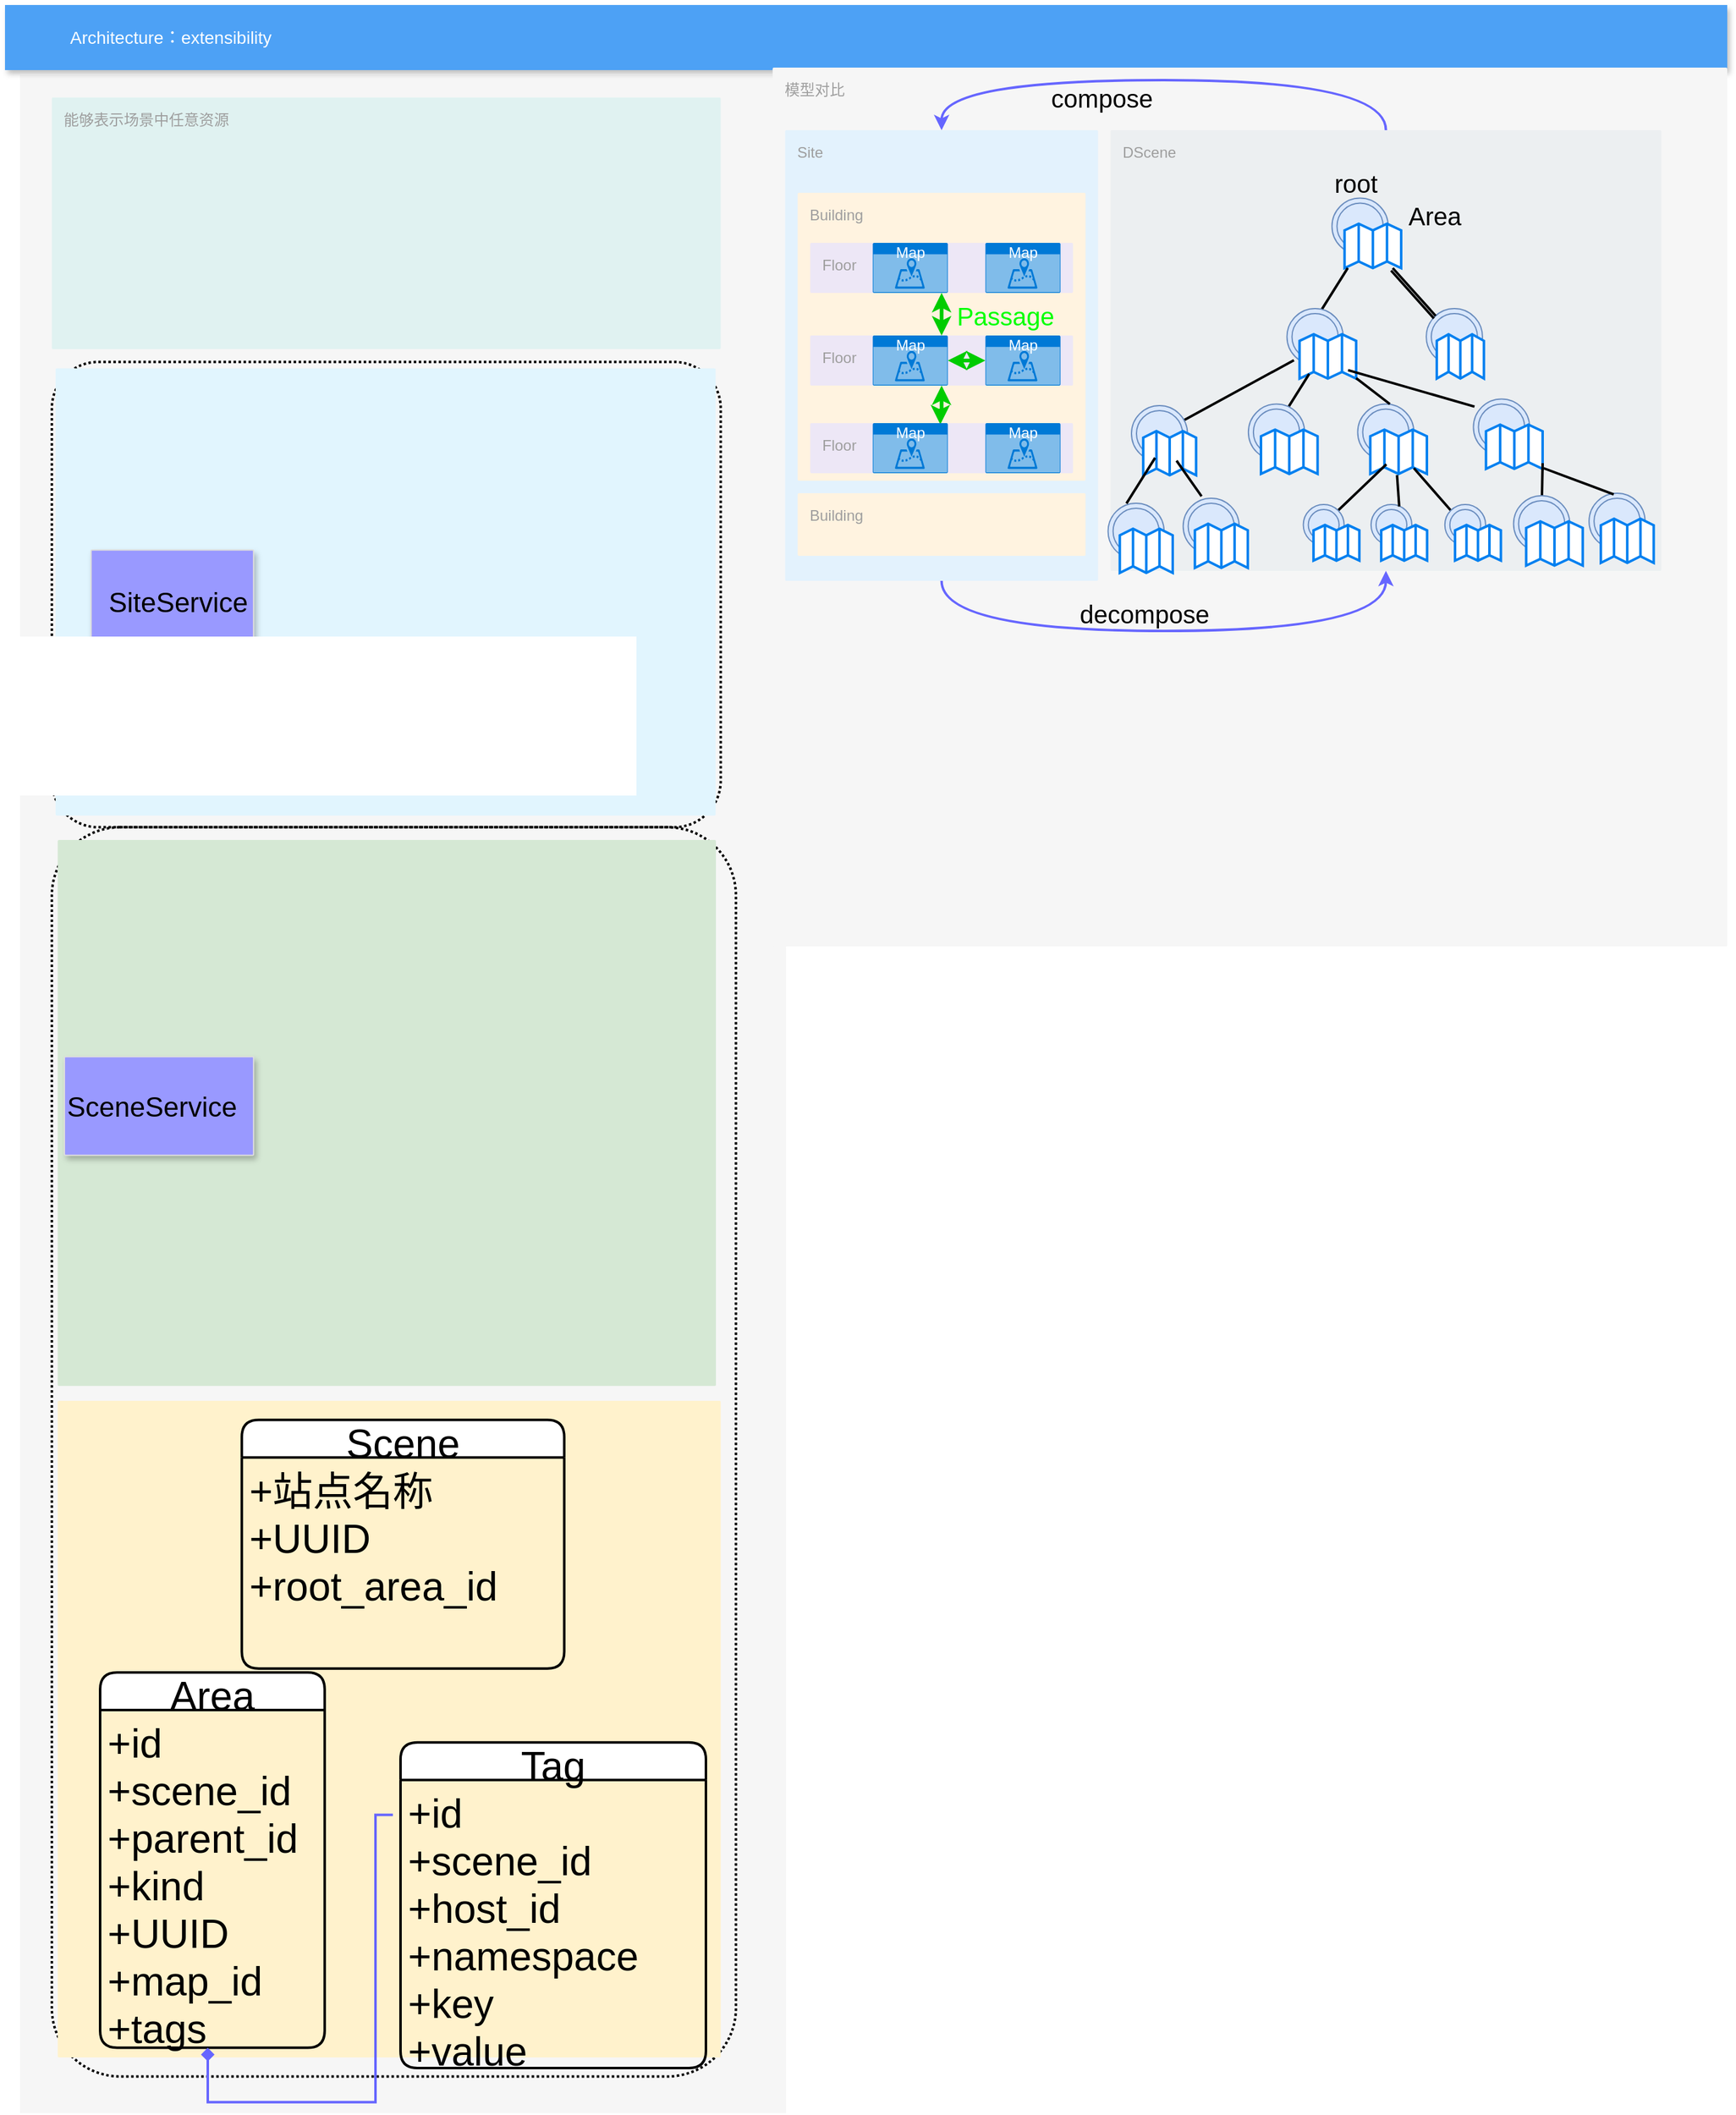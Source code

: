 <mxfile version="17.4.6" type="github">
  <diagram id="f106602c-feb2-e66a-4537-3a34d633f6aa" name="Page-1">
    <mxGraphModel dx="2060" dy="1194" grid="1" gridSize="4" guides="1" tooltips="1" connect="1" arrows="1" fold="1" page="1" pageScale="1" pageWidth="1169" pageHeight="827" background="none" math="0" shadow="0">
      <root>
        <mxCell id="0" />
        <mxCell id="1" parent="0" />
        <mxCell id="14" value="" style="fillColor=#F6F6F6;strokeColor=none;shadow=0;gradientColor=none;fontSize=14;align=left;spacing=10;fontColor=#717171;9E9E9E;verticalAlign=top;spacingTop=-4;fontStyle=0;spacingLeft=40;html=1;" parent="1" vertex="1">
          <mxGeometry x="460" y="96" width="612" height="1628" as="geometry" />
        </mxCell>
        <mxCell id="tvqW-mT6Z6pj6yy6xD2d-580" value="" style="rounded=1;arcSize=10;dashed=1;fillColor=none;gradientColor=none;dashPattern=1 1;strokeWidth=2;" vertex="1" parent="14">
          <mxGeometry x="25.415" y="600.794" width="546.585" height="997.93" as="geometry" />
        </mxCell>
        <mxCell id="MLptsEWVuVLRwVdw8l3M-595" value="" style="rounded=1;arcSize=10;dashed=1;fillColor=none;gradientColor=none;dashPattern=1 1;strokeWidth=2;" parent="14" vertex="1">
          <mxGeometry x="25.415" y="229.116" width="534.414" height="371.678" as="geometry" />
        </mxCell>
        <mxCell id="580" value="" style="rounded=1;absoluteArcSize=1;arcSize=2;html=1;strokeColor=none;gradientColor=none;shadow=0;dashed=0;strokeColor=none;fontSize=12;fontColor=#9E9E9E;align=left;verticalAlign=top;spacing=10;spacingTop=-4;fillColor=#E1F5FE;" parent="14" vertex="1">
          <mxGeometry x="28.397" y="234.208" width="527.376" height="357.244" as="geometry" />
        </mxCell>
        <mxCell id="572" value="" style="strokeColor=#dddddd;fillColor=#9999FF;shadow=1;strokeWidth=1;rounded=1;absoluteArcSize=1;arcSize=2;fontSize=10;fontColor=#9E9E9E;align=center;html=1;" parent="14" vertex="1">
          <mxGeometry x="56.794" y="379.404" width="129.816" height="71.115" as="geometry" />
        </mxCell>
        <mxCell id="MLptsEWVuVLRwVdw8l3M-589" value="" style="rounded=1;absoluteArcSize=1;arcSize=2;html=1;strokeColor=#82b366;shadow=0;dashed=0;strokeColor=none;fontSize=12;align=left;verticalAlign=top;spacing=10;spacingTop=-4;fillColor=#d5e8d4;" parent="14" vertex="1">
          <mxGeometry x="30.11" y="610.978" width="525.89" height="436.109" as="geometry" />
        </mxCell>
        <mxCell id="MLptsEWVuVLRwVdw8l3M-590" value="" style="rounded=1;absoluteArcSize=1;arcSize=2;html=1;strokeColor=#d6b656;shadow=0;dashed=0;strokeColor=none;fontSize=12;align=left;verticalAlign=top;spacing=10;spacingTop=-4;fillColor=#fff2cc;" parent="14" vertex="1">
          <mxGeometry x="30.111" y="1059.027" width="529.719" height="524.422" as="geometry" />
        </mxCell>
        <mxCell id="MLptsEWVuVLRwVdw8l3M-593" value="" style="strokeColor=#dddddd;fillColor=#9999FF;shadow=1;strokeWidth=1;rounded=1;absoluteArcSize=1;arcSize=2;fontSize=10;fontColor=#9E9E9E;align=center;html=1;" parent="14" vertex="1">
          <mxGeometry x="35.496" y="784.088" width="151.113" height="78.829" as="geometry" />
        </mxCell>
        <mxCell id="MLptsEWVuVLRwVdw8l3M-607" value="&lt;span style=&quot;font-size: 22px&quot;&gt;SiteService&lt;/span&gt;" style="text;html=1;resizable=0;autosize=1;align=center;verticalAlign=middle;points=[];fillColor=none;strokeColor=none;rounded=0;" parent="14" vertex="1">
          <mxGeometry x="60.848" y="412.416" width="130" height="20" as="geometry" />
        </mxCell>
        <mxCell id="MLptsEWVuVLRwVdw8l3M-609" value="SceneService" style="text;html=1;resizable=0;autosize=1;align=center;verticalAlign=middle;points=[];fillColor=none;strokeColor=none;rounded=0;fontSize=22;" parent="14" vertex="1">
          <mxGeometry x="30.109" y="809.548" width="150" height="30" as="geometry" />
        </mxCell>
        <mxCell id="tvqW-mT6Z6pj6yy6xD2d-581" value="能够表示场景中任意资源" style="sketch=0;points=[[0,0,0],[0.25,0,0],[0.5,0,0],[0.75,0,0],[1,0,0],[1,0.25,0],[1,0.5,0],[1,0.75,0],[1,1,0],[0.75,1,0],[0.5,1,0],[0.25,1,0],[0,1,0],[0,0.75,0],[0,0.5,0],[0,0.25,0]];rounded=1;absoluteArcSize=1;arcSize=2;html=1;strokeColor=none;gradientColor=none;shadow=0;dashed=0;fontSize=12;fontColor=#9E9E9E;align=left;verticalAlign=top;spacing=10;spacingTop=-4;fillColor=#E0F2F1;" vertex="1" parent="14">
          <mxGeometry x="25.415" y="17.82" width="534.414" height="201.113" as="geometry" />
        </mxCell>
        <mxCell id="tvqW-mT6Z6pj6yy6xD2d-582" value="Scene" style="swimlane;childLayout=stackLayout;horizontal=1;startSize=30;horizontalStack=0;rounded=1;fontSize=32;fontStyle=0;strokeWidth=2;resizeParent=0;resizeLast=1;shadow=0;dashed=0;align=center;" vertex="1" parent="14">
          <mxGeometry x="177.201" y="1074.302" width="257.603" height="198.568" as="geometry" />
        </mxCell>
        <mxCell id="tvqW-mT6Z6pj6yy6xD2d-583" value="+站点名称&#xa;+UUID&#xa;+root_area_id" style="align=left;strokeColor=none;fillColor=none;spacingLeft=4;fontSize=32;verticalAlign=top;resizable=0;rotatable=0;part=1;" vertex="1" parent="tvqW-mT6Z6pj6yy6xD2d-582">
          <mxGeometry y="30" width="257.603" height="168.568" as="geometry" />
        </mxCell>
        <mxCell id="tvqW-mT6Z6pj6yy6xD2d-584" value="Area" style="swimlane;childLayout=stackLayout;horizontal=1;startSize=30;horizontalStack=0;rounded=1;fontSize=32;fontStyle=0;strokeWidth=2;resizeParent=0;resizeLast=1;shadow=0;dashed=0;align=center;" vertex="1" parent="14">
          <mxGeometry x="64" y="1275.999" width="179.41" height="299.791" as="geometry" />
        </mxCell>
        <mxCell id="tvqW-mT6Z6pj6yy6xD2d-585" value="+id&#xa;+scene_id&#xa;+parent_id&#xa;+kind&#xa;+UUID&#xa;+map_id&#xa;+tags" style="align=left;strokeColor=none;fillColor=none;spacingLeft=4;fontSize=32;verticalAlign=top;resizable=0;rotatable=0;part=1;" vertex="1" parent="tvqW-mT6Z6pj6yy6xD2d-584">
          <mxGeometry y="30" width="179.41" height="269.791" as="geometry" />
        </mxCell>
        <mxCell id="tvqW-mT6Z6pj6yy6xD2d-587" value="Tag" style="swimlane;childLayout=stackLayout;horizontal=1;startSize=30;horizontalStack=0;rounded=1;fontSize=32;fontStyle=0;strokeWidth=2;resizeParent=0;resizeLast=1;shadow=0;dashed=0;align=center;" vertex="1" parent="14">
          <mxGeometry x="304" y="1331.86" width="244" height="260.14" as="geometry" />
        </mxCell>
        <mxCell id="tvqW-mT6Z6pj6yy6xD2d-588" value="+id&#xa;+scene_id&#xa;+host_id&#xa;+namespace&#xa;+key&#xa;+value&#xa;" style="align=left;strokeColor=none;fillColor=none;spacingLeft=4;fontSize=32;verticalAlign=top;resizable=0;rotatable=0;part=1;" vertex="1" parent="tvqW-mT6Z6pj6yy6xD2d-587">
          <mxGeometry y="30" width="244" height="230.14" as="geometry" />
        </mxCell>
        <mxCell id="tvqW-mT6Z6pj6yy6xD2d-586" style="edgeStyle=orthogonalEdgeStyle;rounded=0;orthogonalLoop=1;jettySize=auto;html=1;fontColor=#7F00FF;endArrow=diamond;endFill=1;strokeColor=#6666FF;strokeWidth=2;exitX=-0.025;exitY=0.121;exitDx=0;exitDy=0;exitPerimeter=0;" edge="1" parent="14" source="tvqW-mT6Z6pj6yy6xD2d-588" target="tvqW-mT6Z6pj6yy6xD2d-585">
          <mxGeometry relative="1" as="geometry">
            <mxPoint x="654" y="1063.775" as="targetPoint" />
            <Array as="points">
              <mxPoint x="298" y="1390.312" />
              <mxPoint x="284" y="1390.312" />
              <mxPoint x="284" y="1619.317" />
              <mxPoint x="150" y="1619.317" />
            </Array>
          </mxGeometry>
        </mxCell>
        <mxCell id="2" value="Architecture：extensibility" style="fillColor=#4DA1F5;strokeColor=none;shadow=1;gradientColor=none;fontSize=14;align=left;spacingLeft=50;fontColor=#ffffff;html=1;" parent="1" vertex="1">
          <mxGeometry x="448" y="40" width="1376" height="52" as="geometry" />
        </mxCell>
        <mxCell id="MLptsEWVuVLRwVdw8l3M-666" value="模型对比" style="sketch=0;points=[[0,0,0],[0.25,0,0],[0.5,0,0],[0.75,0,0],[1,0,0],[1,0.25,0],[1,0.5,0],[1,0.75,0],[1,1,0],[0.75,1,0],[0.5,1,0],[0.25,1,0],[0,1,0],[0,0.75,0],[0,0.5,0],[0,0.25,0]];rounded=1;absoluteArcSize=1;arcSize=2;html=1;strokeColor=none;gradientColor=none;shadow=0;dashed=0;fontSize=12;fontColor=#9E9E9E;align=left;verticalAlign=top;spacing=10;spacingTop=-4;fillColor=#F6F6F6;" parent="1" vertex="1">
          <mxGeometry x="1061.3" y="90" width="762.7" height="702" as="geometry" />
        </mxCell>
        <mxCell id="MLptsEWVuVLRwVdw8l3M-667" value="Site" style="sketch=0;points=[[0,0,0],[0.25,0,0],[0.5,0,0],[0.75,0,0],[1,0,0],[1,0.25,0],[1,0.5,0],[1,0.75,0],[1,1,0],[0.75,1,0],[0.5,1,0],[0.25,1,0],[0,1,0],[0,0.75,0],[0,0.5,0],[0,0.25,0]];rounded=1;absoluteArcSize=1;arcSize=2;html=1;strokeColor=none;gradientColor=none;shadow=0;dashed=0;fontSize=12;fontColor=#9E9E9E;align=left;verticalAlign=top;spacing=10;spacingTop=-4;fillColor=#E3F2FD;" parent="MLptsEWVuVLRwVdw8l3M-666" vertex="1">
          <mxGeometry width="250" height="360" relative="1" as="geometry">
            <mxPoint x="10" y="50" as="offset" />
          </mxGeometry>
        </mxCell>
        <mxCell id="MLptsEWVuVLRwVdw8l3M-668" value="Building" style="sketch=0;points=[[0,0,0],[0.25,0,0],[0.5,0,0],[0.75,0,0],[1,0,0],[1,0.25,0],[1,0.5,0],[1,0.75,0],[1,1,0],[0.75,1,0],[0.5,1,0],[0.25,1,0],[0,1,0],[0,0.75,0],[0,0.5,0],[0,0.25,0]];rounded=1;absoluteArcSize=1;arcSize=2;html=1;strokeColor=none;gradientColor=none;shadow=0;dashed=0;fontSize=12;fontColor=#9E9E9E;align=left;verticalAlign=top;spacing=10;spacingTop=-4;fillColor=#FFF3E0;" parent="MLptsEWVuVLRwVdw8l3M-667" vertex="1">
          <mxGeometry width="230" height="230" relative="1" as="geometry">
            <mxPoint x="10" y="50" as="offset" />
          </mxGeometry>
        </mxCell>
        <mxCell id="MLptsEWVuVLRwVdw8l3M-687" value="" style="group" parent="MLptsEWVuVLRwVdw8l3M-668" vertex="1" connectable="0">
          <mxGeometry x="10" y="40" width="210" height="40" as="geometry" />
        </mxCell>
        <mxCell id="MLptsEWVuVLRwVdw8l3M-696" style="edgeStyle=orthogonalEdgeStyle;rounded=0;orthogonalLoop=1;jettySize=auto;html=1;fontSize=20;startArrow=classic;startFill=1;strokeColor=#00CC00;strokeWidth=3;" parent="MLptsEWVuVLRwVdw8l3M-687" source="MLptsEWVuVLRwVdw8l3M-669" target="MLptsEWVuVLRwVdw8l3M-689" edge="1">
          <mxGeometry relative="1" as="geometry" />
        </mxCell>
        <mxCell id="MLptsEWVuVLRwVdw8l3M-669" value="Floor" style="sketch=0;points=[[0,0,0],[0.25,0,0],[0.5,0,0],[0.75,0,0],[1,0,0],[1,0.25,0],[1,0.5,0],[1,0.75,0],[1,1,0],[0.75,1,0],[0.5,1,0],[0.25,1,0],[0,1,0],[0,0.75,0],[0,0.5,0],[0,0.25,0]];rounded=1;absoluteArcSize=1;arcSize=2;html=1;strokeColor=none;gradientColor=none;shadow=0;dashed=0;fontSize=12;fontColor=#9E9E9E;align=left;verticalAlign=top;spacing=10;spacingTop=-4;fillColor=#EDE7F6;" parent="MLptsEWVuVLRwVdw8l3M-687" vertex="1">
          <mxGeometry width="210" height="40" relative="1" as="geometry">
            <mxPoint as="offset" />
          </mxGeometry>
        </mxCell>
        <mxCell id="MLptsEWVuVLRwVdw8l3M-685" value="Map" style="html=1;strokeColor=none;fillColor=#0079D6;labelPosition=center;verticalLabelPosition=middle;verticalAlign=top;align=center;fontSize=12;outlineConnect=0;spacingTop=-6;fontColor=#FFFFFF;sketch=0;shape=mxgraph.sitemap.map;" parent="MLptsEWVuVLRwVdw8l3M-687" vertex="1">
          <mxGeometry x="50" width="60" height="40" as="geometry" />
        </mxCell>
        <mxCell id="MLptsEWVuVLRwVdw8l3M-686" value="Map" style="html=1;strokeColor=none;fillColor=#0079D6;labelPosition=center;verticalLabelPosition=middle;verticalAlign=top;align=center;fontSize=12;outlineConnect=0;spacingTop=-6;fontColor=#FFFFFF;sketch=0;shape=mxgraph.sitemap.map;" parent="MLptsEWVuVLRwVdw8l3M-687" vertex="1">
          <mxGeometry x="140" width="60" height="40" as="geometry" />
        </mxCell>
        <mxCell id="MLptsEWVuVLRwVdw8l3M-688" value="" style="group" parent="MLptsEWVuVLRwVdw8l3M-668" vertex="1" connectable="0">
          <mxGeometry x="10" y="114" width="210" height="40" as="geometry" />
        </mxCell>
        <mxCell id="MLptsEWVuVLRwVdw8l3M-689" value="Floor" style="sketch=0;points=[[0,0,0],[0.25,0,0],[0.5,0,0],[0.75,0,0],[1,0,0],[1,0.25,0],[1,0.5,0],[1,0.75,0],[1,1,0],[0.75,1,0],[0.5,1,0],[0.25,1,0],[0,1,0],[0,0.75,0],[0,0.5,0],[0,0.25,0]];rounded=1;absoluteArcSize=1;arcSize=2;html=1;strokeColor=none;gradientColor=none;shadow=0;dashed=0;fontSize=12;fontColor=#9E9E9E;align=left;verticalAlign=top;spacing=10;spacingTop=-4;fillColor=#EDE7F6;" parent="MLptsEWVuVLRwVdw8l3M-688" vertex="1">
          <mxGeometry width="210" height="40" relative="1" as="geometry">
            <mxPoint as="offset" />
          </mxGeometry>
        </mxCell>
        <mxCell id="MLptsEWVuVLRwVdw8l3M-698" style="edgeStyle=orthogonalEdgeStyle;rounded=0;orthogonalLoop=1;jettySize=auto;html=1;entryX=0.9;entryY=0.025;entryDx=0;entryDy=0;entryPerimeter=0;fontSize=20;startArrow=classic;startFill=1;strokeColor=#00CC00;strokeWidth=3;" parent="MLptsEWVuVLRwVdw8l3M-688" source="MLptsEWVuVLRwVdw8l3M-689" target="MLptsEWVuVLRwVdw8l3M-694" edge="1">
          <mxGeometry relative="1" as="geometry" />
        </mxCell>
        <mxCell id="MLptsEWVuVLRwVdw8l3M-697" style="edgeStyle=orthogonalEdgeStyle;rounded=0;orthogonalLoop=1;jettySize=auto;html=1;exitX=1;exitY=0.5;exitDx=0;exitDy=0;exitPerimeter=0;fontSize=20;startArrow=classic;startFill=1;strokeColor=#00CC00;strokeWidth=3;" parent="MLptsEWVuVLRwVdw8l3M-688" source="MLptsEWVuVLRwVdw8l3M-690" target="MLptsEWVuVLRwVdw8l3M-691" edge="1">
          <mxGeometry relative="1" as="geometry" />
        </mxCell>
        <mxCell id="MLptsEWVuVLRwVdw8l3M-690" value="Map" style="html=1;strokeColor=none;fillColor=#0079D6;labelPosition=center;verticalLabelPosition=middle;verticalAlign=top;align=center;fontSize=12;outlineConnect=0;spacingTop=-6;fontColor=#FFFFFF;sketch=0;shape=mxgraph.sitemap.map;" parent="MLptsEWVuVLRwVdw8l3M-688" vertex="1">
          <mxGeometry x="50" width="60" height="40" as="geometry" />
        </mxCell>
        <mxCell id="MLptsEWVuVLRwVdw8l3M-691" value="Map" style="html=1;strokeColor=none;fillColor=#0079D6;labelPosition=center;verticalLabelPosition=middle;verticalAlign=top;align=center;fontSize=12;outlineConnect=0;spacingTop=-6;fontColor=#FFFFFF;sketch=0;shape=mxgraph.sitemap.map;" parent="MLptsEWVuVLRwVdw8l3M-688" vertex="1">
          <mxGeometry x="140" width="60" height="40" as="geometry" />
        </mxCell>
        <mxCell id="MLptsEWVuVLRwVdw8l3M-692" value="" style="group" parent="MLptsEWVuVLRwVdw8l3M-668" vertex="1" connectable="0">
          <mxGeometry x="10" y="184" width="210" height="40" as="geometry" />
        </mxCell>
        <mxCell id="MLptsEWVuVLRwVdw8l3M-693" value="Floor" style="sketch=0;points=[[0,0,0],[0.25,0,0],[0.5,0,0],[0.75,0,0],[1,0,0],[1,0.25,0],[1,0.5,0],[1,0.75,0],[1,1,0],[0.75,1,0],[0.5,1,0],[0.25,1,0],[0,1,0],[0,0.75,0],[0,0.5,0],[0,0.25,0]];rounded=1;absoluteArcSize=1;arcSize=2;html=1;strokeColor=none;gradientColor=none;shadow=0;dashed=0;fontSize=12;fontColor=#9E9E9E;align=left;verticalAlign=top;spacing=10;spacingTop=-4;fillColor=#EDE7F6;" parent="MLptsEWVuVLRwVdw8l3M-692" vertex="1">
          <mxGeometry width="210" height="40" relative="1" as="geometry">
            <mxPoint as="offset" />
          </mxGeometry>
        </mxCell>
        <mxCell id="MLptsEWVuVLRwVdw8l3M-694" value="Map" style="html=1;strokeColor=none;fillColor=#0079D6;labelPosition=center;verticalLabelPosition=middle;verticalAlign=top;align=center;fontSize=12;outlineConnect=0;spacingTop=-6;fontColor=#FFFFFF;sketch=0;shape=mxgraph.sitemap.map;" parent="MLptsEWVuVLRwVdw8l3M-692" vertex="1">
          <mxGeometry x="50" width="60" height="40" as="geometry" />
        </mxCell>
        <mxCell id="MLptsEWVuVLRwVdw8l3M-695" value="Map" style="html=1;strokeColor=none;fillColor=#0079D6;labelPosition=center;verticalLabelPosition=middle;verticalAlign=top;align=center;fontSize=12;outlineConnect=0;spacingTop=-6;fontColor=#FFFFFF;sketch=0;shape=mxgraph.sitemap.map;" parent="MLptsEWVuVLRwVdw8l3M-692" vertex="1">
          <mxGeometry x="140" width="60" height="40" as="geometry" />
        </mxCell>
        <mxCell id="MLptsEWVuVLRwVdw8l3M-699" value="&lt;font color=&quot;#00ff00&quot;&gt;Passage&lt;/font&gt;" style="text;html=1;resizable=0;autosize=1;align=center;verticalAlign=middle;points=[];fillColor=none;strokeColor=none;rounded=0;fontSize=20;" parent="MLptsEWVuVLRwVdw8l3M-668" vertex="1">
          <mxGeometry x="120" y="82" width="92" height="32" as="geometry" />
        </mxCell>
        <mxCell id="MLptsEWVuVLRwVdw8l3M-681" value="Building" style="sketch=0;points=[[0,0,0],[0.25,0,0],[0.5,0,0],[0.75,0,0],[1,0,0],[1,0.25,0],[1,0.5,0],[1,0.75,0],[1,1,0],[0.75,1,0],[0.5,1,0],[0.25,1,0],[0,1,0],[0,0.75,0],[0,0.5,0],[0,0.25,0]];rounded=1;absoluteArcSize=1;arcSize=2;html=1;strokeColor=none;gradientColor=none;shadow=0;dashed=0;fontSize=12;fontColor=#9E9E9E;align=left;verticalAlign=top;spacing=10;spacingTop=-4;fillColor=#FFF3E0;" parent="MLptsEWVuVLRwVdw8l3M-667" vertex="1">
          <mxGeometry x="10" y="290" width="230" height="50" as="geometry" />
        </mxCell>
        <mxCell id="MLptsEWVuVLRwVdw8l3M-798" style="edgeStyle=orthogonalEdgeStyle;curved=1;rounded=0;orthogonalLoop=1;jettySize=auto;html=1;exitX=0.5;exitY=0;exitDx=0;exitDy=0;exitPerimeter=0;entryX=0.5;entryY=0;entryDx=0;entryDy=0;entryPerimeter=0;fontSize=20;fontColor=#000000;startArrow=none;startFill=0;strokeColor=#6666FF;strokeWidth=2;" parent="MLptsEWVuVLRwVdw8l3M-666" source="MLptsEWVuVLRwVdw8l3M-673" target="MLptsEWVuVLRwVdw8l3M-667" edge="1">
          <mxGeometry relative="1" as="geometry">
            <Array as="points">
              <mxPoint x="490" y="10" />
              <mxPoint x="135" y="10" />
            </Array>
          </mxGeometry>
        </mxCell>
        <mxCell id="MLptsEWVuVLRwVdw8l3M-673" value="DScene" style="sketch=0;points=[[0,0,0],[0.25,0,0],[0.5,0,0],[0.75,0,0],[1,0,0],[1,0.25,0],[1,0.5,0],[1,0.75,0],[1,1,0],[0.75,1,0],[0.5,1,0],[0.25,1,0],[0,1,0],[0,0.75,0],[0,0.5,0],[0,0.25,0]];rounded=1;absoluteArcSize=1;arcSize=2;html=1;strokeColor=none;gradientColor=none;shadow=0;dashed=0;fontSize=12;fontColor=#9E9E9E;align=left;verticalAlign=top;spacing=10;spacingTop=-4;fillColor=#ECEFF1;" parent="MLptsEWVuVLRwVdw8l3M-666" vertex="1">
          <mxGeometry width="440" height="352" relative="1" as="geometry">
            <mxPoint x="270" y="50" as="offset" />
          </mxGeometry>
        </mxCell>
        <mxCell id="MLptsEWVuVLRwVdw8l3M-705" value="" style="group" parent="MLptsEWVuVLRwVdw8l3M-666" vertex="1" connectable="0">
          <mxGeometry x="446.905" y="104.297" width="113.867" height="72.206" as="geometry" />
        </mxCell>
        <mxCell id="MLptsEWVuVLRwVdw8l3M-706" value="" style="ellipse;shape=doubleEllipse;whiteSpace=wrap;html=1;aspect=fixed;fontSize=46;fillColor=#dae8fc;strokeColor=#6c8ebf;" parent="MLptsEWVuVLRwVdw8l3M-705" vertex="1">
          <mxGeometry width="44.889" height="44.889" as="geometry" />
        </mxCell>
        <mxCell id="MLptsEWVuVLRwVdw8l3M-707" value="" style="shape=image;html=1;verticalAlign=top;verticalLabelPosition=bottom;labelBackgroundColor=#ffffff;imageAspect=0;aspect=fixed;image=https://cdn4.iconfinder.com/data/icons/travello-basic-ui-1/64/tag-128.png;fontSize=46;fontColor=#7F00FF;" parent="MLptsEWVuVLRwVdw8l3M-705" vertex="1">
          <mxGeometry x="60.302" y="41.803" width="20.521" height="20.521" as="geometry" />
        </mxCell>
        <mxCell id="MLptsEWVuVLRwVdw8l3M-708" value="" style="html=1;verticalLabelPosition=bottom;align=center;labelBackgroundColor=#ffffff;verticalAlign=top;strokeWidth=2;strokeColor=#0080F0;shadow=0;dashed=0;shape=mxgraph.ios7.icons.map;fontSize=46;fontColor=#7F00FF;" parent="MLptsEWVuVLRwVdw8l3M-705" vertex="1">
          <mxGeometry x="10.05" y="20.427" width="45.227" height="35.39" as="geometry" />
        </mxCell>
        <mxCell id="MLptsEWVuVLRwVdw8l3M-754" value="Area" style="text;html=1;resizable=0;autosize=1;align=center;verticalAlign=middle;points=[];fillColor=none;strokeColor=none;rounded=0;fontSize=20;fontColor=#000000;" parent="MLptsEWVuVLRwVdw8l3M-705" vertex="1">
          <mxGeometry x="53.937" y="-2.006" width="56" height="32" as="geometry" />
        </mxCell>
        <mxCell id="MLptsEWVuVLRwVdw8l3M-721" style="edgeStyle=none;html=1;labelBackgroundColor=none;endArrow=none;endFill=0;strokeWidth=2;fontFamily=Verdana;fontSize=15;fontColor=#036897;exitX=0.057;exitY=0.999;exitDx=0;exitDy=0;exitPerimeter=0;" parent="MLptsEWVuVLRwVdw8l3M-666" source="MLptsEWVuVLRwVdw8l3M-708" edge="1">
          <mxGeometry relative="1" as="geometry">
            <mxPoint x="453.817" y="160.458" as="sourcePoint" />
            <mxPoint x="436.632" y="196.56" as="targetPoint" />
          </mxGeometry>
        </mxCell>
        <mxCell id="MLptsEWVuVLRwVdw8l3M-723" value="&lt;font color=&quot;#000000&quot;&gt;root&lt;/font&gt;" style="text;html=1;resizable=0;autosize=1;align=center;verticalAlign=middle;points=[];fillColor=none;strokeColor=none;rounded=0;fontSize=20;fontColor=#00FF00;" parent="MLptsEWVuVLRwVdw8l3M-666" vertex="1">
          <mxGeometry x="441.768" y="76.217" width="48" height="32" as="geometry" />
        </mxCell>
        <mxCell id="MLptsEWVuVLRwVdw8l3M-725" value="" style="group" parent="MLptsEWVuVLRwVdw8l3M-666" vertex="1" connectable="0">
          <mxGeometry x="410.947" y="192.549" width="92.463" height="72.206" as="geometry" />
        </mxCell>
        <mxCell id="MLptsEWVuVLRwVdw8l3M-726" value="" style="ellipse;shape=doubleEllipse;whiteSpace=wrap;html=1;aspect=fixed;fontSize=46;fillColor=#dae8fc;strokeColor=#6c8ebf;" parent="MLptsEWVuVLRwVdw8l3M-725" vertex="1">
          <mxGeometry width="44.889" height="44.889" as="geometry" />
        </mxCell>
        <mxCell id="MLptsEWVuVLRwVdw8l3M-727" value="" style="shape=image;html=1;verticalAlign=top;verticalLabelPosition=bottom;labelBackgroundColor=#ffffff;imageAspect=0;aspect=fixed;image=https://cdn4.iconfinder.com/data/icons/travello-basic-ui-1/64/tag-128.png;fontSize=46;fontColor=#7F00FF;" parent="MLptsEWVuVLRwVdw8l3M-725" vertex="1">
          <mxGeometry x="60.302" y="41.803" width="20.521" height="20.521" as="geometry" />
        </mxCell>
        <mxCell id="MLptsEWVuVLRwVdw8l3M-728" value="" style="html=1;verticalLabelPosition=bottom;align=center;labelBackgroundColor=#ffffff;verticalAlign=top;strokeWidth=2;strokeColor=#0080F0;shadow=0;dashed=0;shape=mxgraph.ios7.icons.map;fontSize=46;fontColor=#7F00FF;" parent="MLptsEWVuVLRwVdw8l3M-725" vertex="1">
          <mxGeometry x="10.05" y="20.427" width="45.227" height="35.39" as="geometry" />
        </mxCell>
        <mxCell id="MLptsEWVuVLRwVdw8l3M-733" style="edgeStyle=none;html=1;labelBackgroundColor=none;endArrow=none;endFill=0;strokeWidth=2;fontFamily=Verdana;fontSize=15;fontColor=#036897;exitX=0.057;exitY=0.999;exitDx=0;exitDy=0;exitPerimeter=0;" parent="MLptsEWVuVLRwVdw8l3M-725" edge="1">
          <mxGeometry relative="1" as="geometry">
            <mxPoint x="17.765" y="52.151" as="sourcePoint" />
            <mxPoint x="-5.137" y="88.633" as="targetPoint" />
          </mxGeometry>
        </mxCell>
        <mxCell id="MLptsEWVuVLRwVdw8l3M-738" value="" style="group" parent="MLptsEWVuVLRwVdw8l3M-666" vertex="1" connectable="0">
          <mxGeometry x="467.453" y="268.766" width="92.463" height="72.206" as="geometry" />
        </mxCell>
        <mxCell id="MLptsEWVuVLRwVdw8l3M-739" value="" style="ellipse;shape=doubleEllipse;whiteSpace=wrap;html=1;aspect=fixed;fontSize=46;fillColor=#dae8fc;strokeColor=#6c8ebf;" parent="MLptsEWVuVLRwVdw8l3M-738" vertex="1">
          <mxGeometry width="44.889" height="44.889" as="geometry" />
        </mxCell>
        <mxCell id="MLptsEWVuVLRwVdw8l3M-740" value="" style="shape=image;html=1;verticalAlign=top;verticalLabelPosition=bottom;labelBackgroundColor=#ffffff;imageAspect=0;aspect=fixed;image=https://cdn4.iconfinder.com/data/icons/travello-basic-ui-1/64/tag-128.png;fontSize=46;fontColor=#7F00FF;" parent="MLptsEWVuVLRwVdw8l3M-738" vertex="1">
          <mxGeometry x="60.302" y="41.803" width="20.521" height="20.521" as="geometry" />
        </mxCell>
        <mxCell id="MLptsEWVuVLRwVdw8l3M-741" value="" style="html=1;verticalLabelPosition=bottom;align=center;labelBackgroundColor=#ffffff;verticalAlign=top;strokeWidth=2;strokeColor=#0080F0;shadow=0;dashed=0;shape=mxgraph.ios7.icons.map;fontSize=46;fontColor=#7F00FF;" parent="MLptsEWVuVLRwVdw8l3M-738" vertex="1">
          <mxGeometry x="10.05" y="20.427" width="45.227" height="35.39" as="geometry" />
        </mxCell>
        <mxCell id="MLptsEWVuVLRwVdw8l3M-763" style="edgeStyle=none;html=1;labelBackgroundColor=none;endArrow=none;endFill=0;strokeWidth=2;fontFamily=Verdana;fontSize=15;fontColor=#036897;exitX=0.057;exitY=0.999;exitDx=0;exitDy=0;exitPerimeter=0;entryX=1;entryY=0;entryDx=0;entryDy=0;" parent="MLptsEWVuVLRwVdw8l3M-738" target="MLptsEWVuVLRwVdw8l3M-766" edge="1">
          <mxGeometry relative="1" as="geometry">
            <mxPoint x="22.902" y="48.14" as="sourcePoint" />
            <mxPoint y="84.621" as="targetPoint" />
          </mxGeometry>
        </mxCell>
        <mxCell id="MLptsEWVuVLRwVdw8l3M-788" style="edgeStyle=none;html=1;labelBackgroundColor=none;endArrow=none;endFill=0;strokeWidth=2;fontFamily=Verdana;fontSize=15;fontColor=#036897;entryX=0;entryY=0;entryDx=0;entryDy=0;" parent="MLptsEWVuVLRwVdw8l3M-738" target="MLptsEWVuVLRwVdw8l3M-756" edge="1">
          <mxGeometry relative="1" as="geometry">
            <mxPoint x="44.885" y="51.238" as="sourcePoint" />
            <mxPoint x="79.117" y="89.458" as="targetPoint" />
          </mxGeometry>
        </mxCell>
        <mxCell id="MLptsEWVuVLRwVdw8l3M-734" value="" style="group" parent="MLptsEWVuVLRwVdw8l3M-666" vertex="1" connectable="0">
          <mxGeometry x="380.126" y="268.766" width="92.463" height="72.206" as="geometry" />
        </mxCell>
        <mxCell id="MLptsEWVuVLRwVdw8l3M-735" value="" style="ellipse;shape=doubleEllipse;whiteSpace=wrap;html=1;aspect=fixed;fontSize=46;fillColor=#dae8fc;strokeColor=#6c8ebf;" parent="MLptsEWVuVLRwVdw8l3M-734" vertex="1">
          <mxGeometry width="44.889" height="44.889" as="geometry" />
        </mxCell>
        <mxCell id="MLptsEWVuVLRwVdw8l3M-736" value="" style="shape=image;html=1;verticalAlign=top;verticalLabelPosition=bottom;labelBackgroundColor=#ffffff;imageAspect=0;aspect=fixed;image=https://cdn4.iconfinder.com/data/icons/travello-basic-ui-1/64/tag-128.png;fontSize=46;fontColor=#7F00FF;" parent="MLptsEWVuVLRwVdw8l3M-734" vertex="1">
          <mxGeometry x="60.302" y="41.803" width="20.521" height="20.521" as="geometry" />
        </mxCell>
        <mxCell id="MLptsEWVuVLRwVdw8l3M-737" value="" style="html=1;verticalLabelPosition=bottom;align=center;labelBackgroundColor=#ffffff;verticalAlign=top;strokeWidth=2;strokeColor=#0080F0;shadow=0;dashed=0;shape=mxgraph.ios7.icons.map;fontSize=46;fontColor=#7F00FF;" parent="MLptsEWVuVLRwVdw8l3M-734" vertex="1">
          <mxGeometry x="10.05" y="20.427" width="45.227" height="35.39" as="geometry" />
        </mxCell>
        <mxCell id="MLptsEWVuVLRwVdw8l3M-742" value="" style="group" parent="MLptsEWVuVLRwVdw8l3M-666" vertex="1" connectable="0">
          <mxGeometry x="559.916" y="264.754" width="92.463" height="72.206" as="geometry" />
        </mxCell>
        <mxCell id="MLptsEWVuVLRwVdw8l3M-743" value="" style="ellipse;shape=doubleEllipse;whiteSpace=wrap;html=1;aspect=fixed;fontSize=46;fillColor=#dae8fc;strokeColor=#6c8ebf;" parent="MLptsEWVuVLRwVdw8l3M-742" vertex="1">
          <mxGeometry width="44.889" height="44.889" as="geometry" />
        </mxCell>
        <mxCell id="MLptsEWVuVLRwVdw8l3M-744" value="" style="shape=image;html=1;verticalAlign=top;verticalLabelPosition=bottom;labelBackgroundColor=#ffffff;imageAspect=0;aspect=fixed;image=https://cdn4.iconfinder.com/data/icons/travello-basic-ui-1/64/tag-128.png;fontSize=46;fontColor=#7F00FF;" parent="MLptsEWVuVLRwVdw8l3M-742" vertex="1">
          <mxGeometry x="60.302" y="41.803" width="20.521" height="20.521" as="geometry" />
        </mxCell>
        <mxCell id="MLptsEWVuVLRwVdw8l3M-745" value="" style="html=1;verticalLabelPosition=bottom;align=center;labelBackgroundColor=#ffffff;verticalAlign=top;strokeWidth=2;strokeColor=#0080F0;shadow=0;dashed=0;shape=mxgraph.ios7.icons.map;fontSize=46;fontColor=#7F00FF;" parent="MLptsEWVuVLRwVdw8l3M-742" vertex="1">
          <mxGeometry x="10.05" y="20.427" width="45.227" height="35.39" as="geometry" />
        </mxCell>
        <mxCell id="MLptsEWVuVLRwVdw8l3M-793" style="edgeStyle=none;html=1;labelBackgroundColor=none;endArrow=none;endFill=0;strokeWidth=2;fontFamily=Verdana;fontSize=15;fontColor=#036897;exitX=0.057;exitY=0.999;exitDx=0;exitDy=0;exitPerimeter=0;" parent="MLptsEWVuVLRwVdw8l3M-742" target="MLptsEWVuVLRwVdw8l3M-774" edge="1">
          <mxGeometry relative="1" as="geometry">
            <mxPoint x="55.278" y="51.244" as="sourcePoint" />
            <mxPoint x="32.376" y="87.726" as="targetPoint" />
          </mxGeometry>
        </mxCell>
        <mxCell id="MLptsEWVuVLRwVdw8l3M-747" style="edgeStyle=none;html=1;labelBackgroundColor=none;endArrow=none;endFill=0;strokeWidth=2;fontFamily=Verdana;fontSize=15;fontColor=#036897;" parent="MLptsEWVuVLRwVdw8l3M-666" source="MLptsEWVuVLRwVdw8l3M-728" edge="1">
          <mxGeometry relative="1" as="geometry">
            <mxPoint x="516.039" y="232.284" as="sourcePoint" />
            <mxPoint x="493.137" y="268.766" as="targetPoint" />
          </mxGeometry>
        </mxCell>
        <mxCell id="MLptsEWVuVLRwVdw8l3M-729" value="" style="group" parent="MLptsEWVuVLRwVdw8l3M-666" vertex="1" connectable="0">
          <mxGeometry x="522.246" y="192.549" width="77.053" height="72.206" as="geometry" />
        </mxCell>
        <mxCell id="MLptsEWVuVLRwVdw8l3M-730" value="" style="ellipse;shape=doubleEllipse;whiteSpace=wrap;html=1;aspect=fixed;fontSize=46;fillColor=#dae8fc;strokeColor=#6c8ebf;" parent="MLptsEWVuVLRwVdw8l3M-729" vertex="1">
          <mxGeometry width="44.889" height="44.889" as="geometry" />
        </mxCell>
        <mxCell id="MLptsEWVuVLRwVdw8l3M-731" value="" style="shape=image;html=1;verticalAlign=top;verticalLabelPosition=bottom;labelBackgroundColor=#ffffff;imageAspect=0;aspect=fixed;image=https://cdn4.iconfinder.com/data/icons/travello-basic-ui-1/64/tag-128.png;fontSize=46;fontColor=#7F00FF;" parent="MLptsEWVuVLRwVdw8l3M-729" vertex="1">
          <mxGeometry x="50.252" y="41.803" width="20.521" height="20.521" as="geometry" />
        </mxCell>
        <mxCell id="MLptsEWVuVLRwVdw8l3M-732" value="" style="html=1;verticalLabelPosition=bottom;align=center;labelBackgroundColor=#ffffff;verticalAlign=top;strokeWidth=2;strokeColor=#0080F0;shadow=0;dashed=0;shape=mxgraph.ios7.icons.map;fontSize=46;fontColor=#7F00FF;" parent="MLptsEWVuVLRwVdw8l3M-729" vertex="1">
          <mxGeometry x="8.375" y="20.427" width="37.689" height="35.39" as="geometry" />
        </mxCell>
        <mxCell id="MLptsEWVuVLRwVdw8l3M-746" style="edgeStyle=none;html=1;labelBackgroundColor=none;endArrow=none;endFill=0;strokeWidth=2;fontFamily=Verdana;fontSize=15;fontColor=#036897;exitX=0.857;exitY=0.811;exitDx=0;exitDy=0;exitPerimeter=0;" parent="MLptsEWVuVLRwVdw8l3M-729" source="MLptsEWVuVLRwVdw8l3M-728" edge="1">
          <mxGeometry relative="1" as="geometry">
            <mxPoint x="57.611" y="41.802" as="sourcePoint" />
            <mxPoint x="38.526" y="78.283" as="targetPoint" />
          </mxGeometry>
        </mxCell>
        <mxCell id="MLptsEWVuVLRwVdw8l3M-722" style="edgeStyle=none;html=1;labelBackgroundColor=none;endArrow=none;endFill=0;strokeWidth=2;fontFamily=Verdana;fontSize=15;fontColor=#036897;" parent="MLptsEWVuVLRwVdw8l3M-666" source="MLptsEWVuVLRwVdw8l3M-708" target="MLptsEWVuVLRwVdw8l3M-730" edge="1">
          <mxGeometry relative="1" as="geometry">
            <mxPoint x="386.742" y="168.481" as="sourcePoint" />
            <mxPoint x="445.193" y="192.549" as="targetPoint" />
          </mxGeometry>
        </mxCell>
        <mxCell id="MLptsEWVuVLRwVdw8l3M-753" style="edgeStyle=none;html=1;labelBackgroundColor=none;endArrow=none;endFill=0;strokeWidth=2;fontFamily=Verdana;fontSize=15;fontColor=#036897;" parent="MLptsEWVuVLRwVdw8l3M-666" source="MLptsEWVuVLRwVdw8l3M-750" edge="1">
          <mxGeometry relative="1" as="geometry">
            <mxPoint x="315.497" y="204.581" as="sourcePoint" />
            <mxPoint x="416.512" y="233.736" as="targetPoint" />
          </mxGeometry>
        </mxCell>
        <mxCell id="MLptsEWVuVLRwVdw8l3M-765" value="" style="group" parent="MLptsEWVuVLRwVdw8l3M-666" vertex="1" connectable="0">
          <mxGeometry x="424" y="349" width="188" height="58" as="geometry" />
        </mxCell>
        <mxCell id="MLptsEWVuVLRwVdw8l3M-766" value="" style="ellipse;shape=doubleEllipse;whiteSpace=wrap;html=1;aspect=fixed;fontSize=46;fillColor=#dae8fc;strokeColor=#6c8ebf;" parent="MLptsEWVuVLRwVdw8l3M-765" vertex="1">
          <mxGeometry width="32.591" height="32.591" as="geometry" />
        </mxCell>
        <mxCell id="MLptsEWVuVLRwVdw8l3M-767" value="" style="shape=image;html=1;verticalAlign=top;verticalLabelPosition=bottom;labelBackgroundColor=#ffffff;imageAspect=0;aspect=fixed;image=https://cdn4.iconfinder.com/data/icons/travello-basic-ui-1/64/tag-128.png;fontSize=46;fontColor=#7F00FF;" parent="MLptsEWVuVLRwVdw8l3M-765" vertex="1">
          <mxGeometry x="48.863" y="33.579" width="14.899" height="14.899" as="geometry" />
        </mxCell>
        <mxCell id="MLptsEWVuVLRwVdw8l3M-768" value="" style="html=1;verticalLabelPosition=bottom;align=center;labelBackgroundColor=#ffffff;verticalAlign=top;strokeWidth=2;strokeColor=#0080F0;shadow=0;dashed=0;shape=mxgraph.ios7.icons.map;fontSize=46;fontColor=#7F00FF;" parent="MLptsEWVuVLRwVdw8l3M-765" vertex="1">
          <mxGeometry x="8.144" y="16.408" width="36.647" height="28.428" as="geometry" />
        </mxCell>
        <mxCell id="MLptsEWVuVLRwVdw8l3M-769" value="" style="group" parent="MLptsEWVuVLRwVdw8l3M-765" vertex="1" connectable="0">
          <mxGeometry x="54.111" width="133.889" height="58" as="geometry" />
        </mxCell>
        <mxCell id="MLptsEWVuVLRwVdw8l3M-770" value="" style="ellipse;shape=doubleEllipse;whiteSpace=wrap;html=1;aspect=fixed;fontSize=46;fillColor=#dae8fc;strokeColor=#6c8ebf;" parent="MLptsEWVuVLRwVdw8l3M-769" vertex="1">
          <mxGeometry width="32.591" height="32.591" as="geometry" />
        </mxCell>
        <mxCell id="MLptsEWVuVLRwVdw8l3M-771" value="" style="shape=image;html=1;verticalAlign=top;verticalLabelPosition=bottom;labelBackgroundColor=#ffffff;imageAspect=0;aspect=fixed;image=https://cdn4.iconfinder.com/data/icons/travello-basic-ui-1/64/tag-128.png;fontSize=46;fontColor=#7F00FF;" parent="MLptsEWVuVLRwVdw8l3M-769" vertex="1">
          <mxGeometry x="48.863" y="33.579" width="14.899" height="14.899" as="geometry" />
        </mxCell>
        <mxCell id="MLptsEWVuVLRwVdw8l3M-772" value="" style="html=1;verticalLabelPosition=bottom;align=center;labelBackgroundColor=#ffffff;verticalAlign=top;strokeWidth=2;strokeColor=#0080F0;shadow=0;dashed=0;shape=mxgraph.ios7.icons.map;fontSize=46;fontColor=#7F00FF;" parent="MLptsEWVuVLRwVdw8l3M-769" vertex="1">
          <mxGeometry x="8.144" y="16.408" width="36.647" height="28.428" as="geometry" />
        </mxCell>
        <mxCell id="MLptsEWVuVLRwVdw8l3M-755" value="" style="group" parent="MLptsEWVuVLRwVdw8l3M-769" vertex="1" connectable="0">
          <mxGeometry x="58.967" width="74.923" height="58" as="geometry" />
        </mxCell>
        <mxCell id="MLptsEWVuVLRwVdw8l3M-756" value="" style="ellipse;shape=doubleEllipse;whiteSpace=wrap;html=1;aspect=fixed;fontSize=46;fillColor=#dae8fc;strokeColor=#6c8ebf;" parent="MLptsEWVuVLRwVdw8l3M-755" vertex="1">
          <mxGeometry width="32.591" height="32.591" as="geometry" />
        </mxCell>
        <mxCell id="MLptsEWVuVLRwVdw8l3M-757" value="" style="shape=image;html=1;verticalAlign=top;verticalLabelPosition=bottom;labelBackgroundColor=#ffffff;imageAspect=0;aspect=fixed;image=https://cdn4.iconfinder.com/data/icons/travello-basic-ui-1/64/tag-128.png;fontSize=46;fontColor=#7F00FF;" parent="MLptsEWVuVLRwVdw8l3M-755" vertex="1">
          <mxGeometry x="48.863" y="33.579" width="14.899" height="14.899" as="geometry" />
        </mxCell>
        <mxCell id="MLptsEWVuVLRwVdw8l3M-758" value="" style="html=1;verticalLabelPosition=bottom;align=center;labelBackgroundColor=#ffffff;verticalAlign=top;strokeWidth=2;strokeColor=#0080F0;shadow=0;dashed=0;shape=mxgraph.ios7.icons.map;fontSize=46;fontColor=#7F00FF;" parent="MLptsEWVuVLRwVdw8l3M-755" vertex="1">
          <mxGeometry x="8.144" y="16.408" width="36.647" height="28.428" as="geometry" />
        </mxCell>
        <mxCell id="MLptsEWVuVLRwVdw8l3M-773" value="" style="group" parent="MLptsEWVuVLRwVdw8l3M-666" vertex="1" connectable="0">
          <mxGeometry x="591.997" y="342.0" width="146.703" height="72.206" as="geometry" />
        </mxCell>
        <mxCell id="MLptsEWVuVLRwVdw8l3M-774" value="" style="ellipse;shape=doubleEllipse;whiteSpace=wrap;html=1;aspect=fixed;fontSize=46;fillColor=#dae8fc;strokeColor=#6c8ebf;" parent="MLptsEWVuVLRwVdw8l3M-773" vertex="1">
          <mxGeometry width="44.889" height="44.889" as="geometry" />
        </mxCell>
        <mxCell id="MLptsEWVuVLRwVdw8l3M-775" value="" style="shape=image;html=1;verticalAlign=top;verticalLabelPosition=bottom;labelBackgroundColor=#ffffff;imageAspect=0;aspect=fixed;image=https://cdn4.iconfinder.com/data/icons/travello-basic-ui-1/64/tag-128.png;fontSize=46;fontColor=#7F00FF;" parent="MLptsEWVuVLRwVdw8l3M-773" vertex="1">
          <mxGeometry x="60.302" y="41.803" width="20.521" height="20.521" as="geometry" />
        </mxCell>
        <mxCell id="MLptsEWVuVLRwVdw8l3M-776" value="" style="html=1;verticalLabelPosition=bottom;align=center;labelBackgroundColor=#ffffff;verticalAlign=top;strokeWidth=2;strokeColor=#0080F0;shadow=0;dashed=0;shape=mxgraph.ios7.icons.map;fontSize=46;fontColor=#7F00FF;" parent="MLptsEWVuVLRwVdw8l3M-773" vertex="1">
          <mxGeometry x="10.05" y="20.427" width="45.227" height="35.39" as="geometry" />
        </mxCell>
        <mxCell id="MLptsEWVuVLRwVdw8l3M-781" value="" style="group" parent="MLptsEWVuVLRwVdw8l3M-773" vertex="1" connectable="0">
          <mxGeometry x="60.303" y="-2.0" width="86.4" height="72" as="geometry" />
        </mxCell>
        <mxCell id="MLptsEWVuVLRwVdw8l3M-782" value="" style="ellipse;shape=doubleEllipse;whiteSpace=wrap;html=1;aspect=fixed;fontSize=46;fillColor=#dae8fc;strokeColor=#6c8ebf;" parent="MLptsEWVuVLRwVdw8l3M-781" vertex="1">
          <mxGeometry width="44.761" height="44.761" as="geometry" />
        </mxCell>
        <mxCell id="MLptsEWVuVLRwVdw8l3M-783" value="" style="shape=image;html=1;verticalAlign=top;verticalLabelPosition=bottom;labelBackgroundColor=#ffffff;imageAspect=0;aspect=fixed;image=https://cdn4.iconfinder.com/data/icons/travello-basic-ui-1/64/tag-128.png;fontSize=46;fontColor=#7F00FF;" parent="MLptsEWVuVLRwVdw8l3M-781" vertex="1">
          <mxGeometry x="56.348" y="41.684" width="20.462" height="20.462" as="geometry" />
        </mxCell>
        <mxCell id="MLptsEWVuVLRwVdw8l3M-784" value="" style="html=1;verticalLabelPosition=bottom;align=center;labelBackgroundColor=#ffffff;verticalAlign=top;strokeWidth=2;strokeColor=#0080F0;shadow=0;dashed=0;shape=mxgraph.ios7.icons.map;fontSize=46;fontColor=#7F00FF;" parent="MLptsEWVuVLRwVdw8l3M-781" vertex="1">
          <mxGeometry x="9.391" y="20.368" width="42.261" height="35.289" as="geometry" />
        </mxCell>
        <mxCell id="MLptsEWVuVLRwVdw8l3M-759" value="" style="group" parent="MLptsEWVuVLRwVdw8l3M-666" vertex="1" connectable="0">
          <mxGeometry x="268" y="348" width="146.4" height="72" as="geometry" />
        </mxCell>
        <mxCell id="MLptsEWVuVLRwVdw8l3M-760" value="" style="ellipse;shape=doubleEllipse;whiteSpace=wrap;html=1;aspect=fixed;fontSize=46;fillColor=#dae8fc;strokeColor=#6c8ebf;" parent="MLptsEWVuVLRwVdw8l3M-759" vertex="1">
          <mxGeometry width="44.761" height="44.761" as="geometry" />
        </mxCell>
        <mxCell id="MLptsEWVuVLRwVdw8l3M-761" value="" style="shape=image;html=1;verticalAlign=top;verticalLabelPosition=bottom;labelBackgroundColor=#ffffff;imageAspect=0;aspect=fixed;image=https://cdn4.iconfinder.com/data/icons/travello-basic-ui-1/64/tag-128.png;fontSize=46;fontColor=#7F00FF;" parent="MLptsEWVuVLRwVdw8l3M-759" vertex="1">
          <mxGeometry x="56.348" y="41.684" width="20.462" height="20.462" as="geometry" />
        </mxCell>
        <mxCell id="MLptsEWVuVLRwVdw8l3M-762" value="" style="html=1;verticalLabelPosition=bottom;align=center;labelBackgroundColor=#ffffff;verticalAlign=top;strokeWidth=2;strokeColor=#0080F0;shadow=0;dashed=0;shape=mxgraph.ios7.icons.map;fontSize=46;fontColor=#7F00FF;" parent="MLptsEWVuVLRwVdw8l3M-759" vertex="1">
          <mxGeometry x="9.391" y="20.368" width="42.261" height="35.289" as="geometry" />
        </mxCell>
        <mxCell id="MLptsEWVuVLRwVdw8l3M-777" value="" style="group" parent="MLptsEWVuVLRwVdw8l3M-759" vertex="1" connectable="0">
          <mxGeometry x="60" y="-4" width="86.4" height="72" as="geometry" />
        </mxCell>
        <mxCell id="MLptsEWVuVLRwVdw8l3M-778" value="" style="ellipse;shape=doubleEllipse;whiteSpace=wrap;html=1;aspect=fixed;fontSize=46;fillColor=#dae8fc;strokeColor=#6c8ebf;" parent="MLptsEWVuVLRwVdw8l3M-777" vertex="1">
          <mxGeometry width="44.761" height="44.761" as="geometry" />
        </mxCell>
        <mxCell id="MLptsEWVuVLRwVdw8l3M-779" value="" style="shape=image;html=1;verticalAlign=top;verticalLabelPosition=bottom;labelBackgroundColor=#ffffff;imageAspect=0;aspect=fixed;image=https://cdn4.iconfinder.com/data/icons/travello-basic-ui-1/64/tag-128.png;fontSize=46;fontColor=#7F00FF;" parent="MLptsEWVuVLRwVdw8l3M-777" vertex="1">
          <mxGeometry x="56.348" y="41.684" width="20.462" height="20.462" as="geometry" />
        </mxCell>
        <mxCell id="MLptsEWVuVLRwVdw8l3M-780" value="" style="html=1;verticalLabelPosition=bottom;align=center;labelBackgroundColor=#ffffff;verticalAlign=top;strokeWidth=2;strokeColor=#0080F0;shadow=0;dashed=0;shape=mxgraph.ios7.icons.map;fontSize=46;fontColor=#7F00FF;" parent="MLptsEWVuVLRwVdw8l3M-777" vertex="1">
          <mxGeometry x="9.391" y="20.368" width="42.261" height="35.289" as="geometry" />
        </mxCell>
        <mxCell id="MLptsEWVuVLRwVdw8l3M-789" style="edgeStyle=none;html=1;labelBackgroundColor=none;endArrow=none;endFill=0;strokeWidth=2;fontFamily=Verdana;fontSize=15;fontColor=#036897;exitX=0.691;exitY=0.05;exitDx=0;exitDy=0;exitPerimeter=0;" parent="MLptsEWVuVLRwVdw8l3M-666" source="MLptsEWVuVLRwVdw8l3M-770" edge="1">
          <mxGeometry relative="1" as="geometry">
            <mxPoint x="415.997" y="374.719" as="sourcePoint" />
            <mxPoint x="498.882" y="325.496" as="targetPoint" />
          </mxGeometry>
        </mxCell>
        <mxCell id="MLptsEWVuVLRwVdw8l3M-792" style="edgeStyle=none;html=1;labelBackgroundColor=none;endArrow=none;endFill=0;strokeWidth=2;fontFamily=Verdana;fontSize=15;fontColor=#036897;" parent="MLptsEWVuVLRwVdw8l3M-666" edge="1">
          <mxGeometry relative="1" as="geometry">
            <mxPoint x="616" y="320" as="sourcePoint" />
            <mxPoint x="672.002" y="340.97" as="targetPoint" />
          </mxGeometry>
        </mxCell>
        <mxCell id="MLptsEWVuVLRwVdw8l3M-797" style="edgeStyle=orthogonalEdgeStyle;curved=1;rounded=0;orthogonalLoop=1;jettySize=auto;html=1;entryX=0.5;entryY=1;entryDx=0;entryDy=0;entryPerimeter=0;fontSize=20;fontColor=#000000;startArrow=none;startFill=0;strokeColor=#6666FF;strokeWidth=2;exitX=0.5;exitY=1;exitDx=0;exitDy=0;exitPerimeter=0;" parent="MLptsEWVuVLRwVdw8l3M-666" source="MLptsEWVuVLRwVdw8l3M-667" target="MLptsEWVuVLRwVdw8l3M-673" edge="1">
          <mxGeometry relative="1" as="geometry">
            <Array as="points">
              <mxPoint x="135" y="450" />
              <mxPoint x="490" y="450" />
            </Array>
          </mxGeometry>
        </mxCell>
        <mxCell id="MLptsEWVuVLRwVdw8l3M-799" value="decompose" style="text;html=1;resizable=0;autosize=1;align=center;verticalAlign=middle;points=[];fillColor=none;strokeColor=none;rounded=0;fontSize=20;fontColor=#000000;" parent="MLptsEWVuVLRwVdw8l3M-666" vertex="1">
          <mxGeometry x="238.7" y="420" width="116" height="32" as="geometry" />
        </mxCell>
        <mxCell id="MLptsEWVuVLRwVdw8l3M-800" value="compose" style="text;html=1;resizable=0;autosize=1;align=center;verticalAlign=middle;points=[];fillColor=none;strokeColor=none;rounded=0;fontSize=20;fontColor=#000000;" parent="MLptsEWVuVLRwVdw8l3M-666" vertex="1">
          <mxGeometry x="214.7" y="8" width="96" height="32" as="geometry" />
        </mxCell>
        <mxCell id="MLptsEWVuVLRwVdw8l3M-749" value="" style="group" parent="1" vertex="1" connectable="0">
          <mxGeometry x="1348" y="360" width="86.4" height="72" as="geometry" />
        </mxCell>
        <mxCell id="MLptsEWVuVLRwVdw8l3M-750" value="" style="ellipse;shape=doubleEllipse;whiteSpace=wrap;html=1;aspect=fixed;fontSize=46;fillColor=#dae8fc;strokeColor=#6c8ebf;" parent="MLptsEWVuVLRwVdw8l3M-749" vertex="1">
          <mxGeometry width="44.761" height="44.761" as="geometry" />
        </mxCell>
        <mxCell id="MLptsEWVuVLRwVdw8l3M-751" value="" style="shape=image;html=1;verticalAlign=top;verticalLabelPosition=bottom;labelBackgroundColor=#ffffff;imageAspect=0;aspect=fixed;image=https://cdn4.iconfinder.com/data/icons/travello-basic-ui-1/64/tag-128.png;fontSize=46;fontColor=#7F00FF;" parent="MLptsEWVuVLRwVdw8l3M-749" vertex="1">
          <mxGeometry x="56.348" y="41.684" width="20.462" height="20.462" as="geometry" />
        </mxCell>
        <mxCell id="MLptsEWVuVLRwVdw8l3M-752" value="" style="html=1;verticalLabelPosition=bottom;align=center;labelBackgroundColor=#ffffff;verticalAlign=top;strokeWidth=2;strokeColor=#0080F0;shadow=0;dashed=0;shape=mxgraph.ios7.icons.map;fontSize=46;fontColor=#7F00FF;" parent="MLptsEWVuVLRwVdw8l3M-749" vertex="1">
          <mxGeometry x="9.391" y="20.368" width="42.261" height="35.289" as="geometry" />
        </mxCell>
        <mxCell id="MLptsEWVuVLRwVdw8l3M-790" style="edgeStyle=none;html=1;labelBackgroundColor=none;endArrow=none;endFill=0;strokeWidth=2;fontFamily=Verdana;fontSize=15;fontColor=#036897;exitX=0.057;exitY=0.999;exitDx=0;exitDy=0;exitPerimeter=0;" parent="MLptsEWVuVLRwVdw8l3M-749" edge="1">
          <mxGeometry relative="1" as="geometry">
            <mxPoint x="18.904" y="41.689" as="sourcePoint" />
            <mxPoint x="-3.998" y="78.17" as="targetPoint" />
          </mxGeometry>
        </mxCell>
        <mxCell id="MLptsEWVuVLRwVdw8l3M-791" style="edgeStyle=none;html=1;labelBackgroundColor=none;endArrow=none;endFill=0;strokeWidth=2;fontFamily=Verdana;fontSize=15;fontColor=#036897;exitX=0.63;exitY=0.67;exitDx=0;exitDy=0;exitPerimeter=0;" parent="MLptsEWVuVLRwVdw8l3M-749" source="MLptsEWVuVLRwVdw8l3M-752" edge="1">
          <mxGeometry relative="1" as="geometry">
            <mxPoint x="78.904" y="35.999" as="sourcePoint" />
            <mxPoint x="56.002" y="72.48" as="targetPoint" />
          </mxGeometry>
        </mxCell>
        <mxCell id="MLptsEWVuVLRwVdw8l3M-787" style="edgeStyle=none;html=1;labelBackgroundColor=none;endArrow=none;endFill=0;strokeWidth=2;fontFamily=Verdana;fontSize=15;fontColor=#036897;" parent="1" edge="1">
          <mxGeometry relative="1" as="geometry">
            <mxPoint x="1555.418" y="252.114" as="sourcePoint" />
            <mxPoint x="1589.65" y="290.333" as="targetPoint" />
          </mxGeometry>
        </mxCell>
      </root>
    </mxGraphModel>
  </diagram>
</mxfile>
